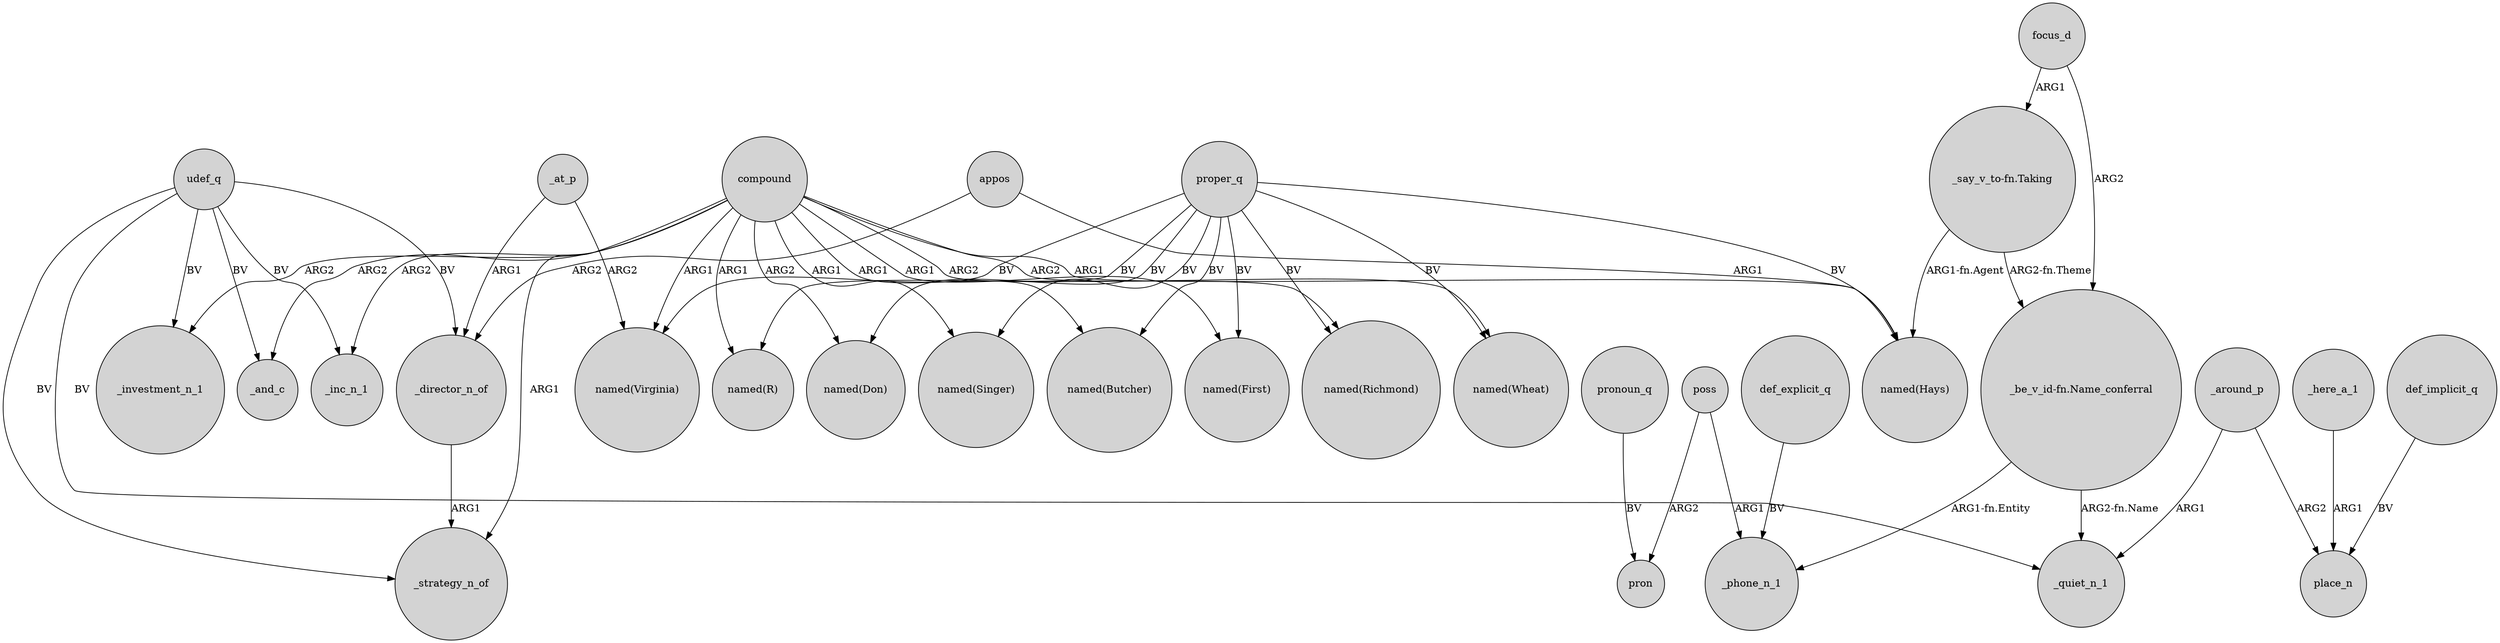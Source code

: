 digraph {
	node [shape=circle style=filled]
	udef_q -> _director_n_of [label=BV]
	"_say_v_to-fn.Taking" -> "_be_v_id-fn.Name_conferral" [label="ARG2-fn.Theme"]
	compound -> "named(Don)" [label=ARG2]
	def_implicit_q -> place_n [label=BV]
	focus_d -> "_say_v_to-fn.Taking" [label=ARG1]
	compound -> "named(Singer)" [label=ARG1]
	proper_q -> "named(Virginia)" [label=BV]
	compound -> _investment_n_1 [label=ARG2]
	proper_q -> "named(Don)" [label=BV]
	proper_q -> "named(First)" [label=BV]
	_at_p -> "named(Virginia)" [label=ARG2]
	appos -> _director_n_of [label=ARG2]
	"_say_v_to-fn.Taking" -> "named(Hays)" [label="ARG1-fn.Agent"]
	proper_q -> "named(Richmond)" [label=BV]
	_here_a_1 -> place_n [label=ARG1]
	udef_q -> _and_c [label=BV]
	appos -> "named(Hays)" [label=ARG1]
	compound -> "named(Wheat)" [label=ARG2]
	compound -> _and_c [label=ARG2]
	compound -> _strategy_n_of [label=ARG1]
	proper_q -> "named(R)" [label=BV]
	pronoun_q -> pron [label=BV]
	udef_q -> _inc_n_1 [label=BV]
	poss -> pron [label=ARG2]
	compound -> _inc_n_1 [label=ARG2]
	compound -> "named(Hays)" [label=ARG1]
	proper_q -> "named(Hays)" [label=BV]
	compound -> "named(Richmond)" [label=ARG2]
	udef_q -> _strategy_n_of [label=BV]
	_director_n_of -> _strategy_n_of [label=ARG1]
	_at_p -> _director_n_of [label=ARG1]
	poss -> _phone_n_1 [label=ARG1]
	udef_q -> _investment_n_1 [label=BV]
	"_be_v_id-fn.Name_conferral" -> _phone_n_1 [label="ARG1-fn.Entity"]
	compound -> "named(R)" [label=ARG1]
	compound -> "named(First)" [label=ARG1]
	proper_q -> "named(Wheat)" [label=BV]
	compound -> "named(Butcher)" [label=ARG1]
	compound -> "named(Virginia)" [label=ARG1]
	_around_p -> place_n [label=ARG2]
	def_explicit_q -> _phone_n_1 [label=BV]
	_around_p -> _quiet_n_1 [label=ARG1]
	focus_d -> "_be_v_id-fn.Name_conferral" [label=ARG2]
	proper_q -> "named(Singer)" [label=BV]
	udef_q -> _quiet_n_1 [label=BV]
	"_be_v_id-fn.Name_conferral" -> _quiet_n_1 [label="ARG2-fn.Name"]
	proper_q -> "named(Butcher)" [label=BV]
}

